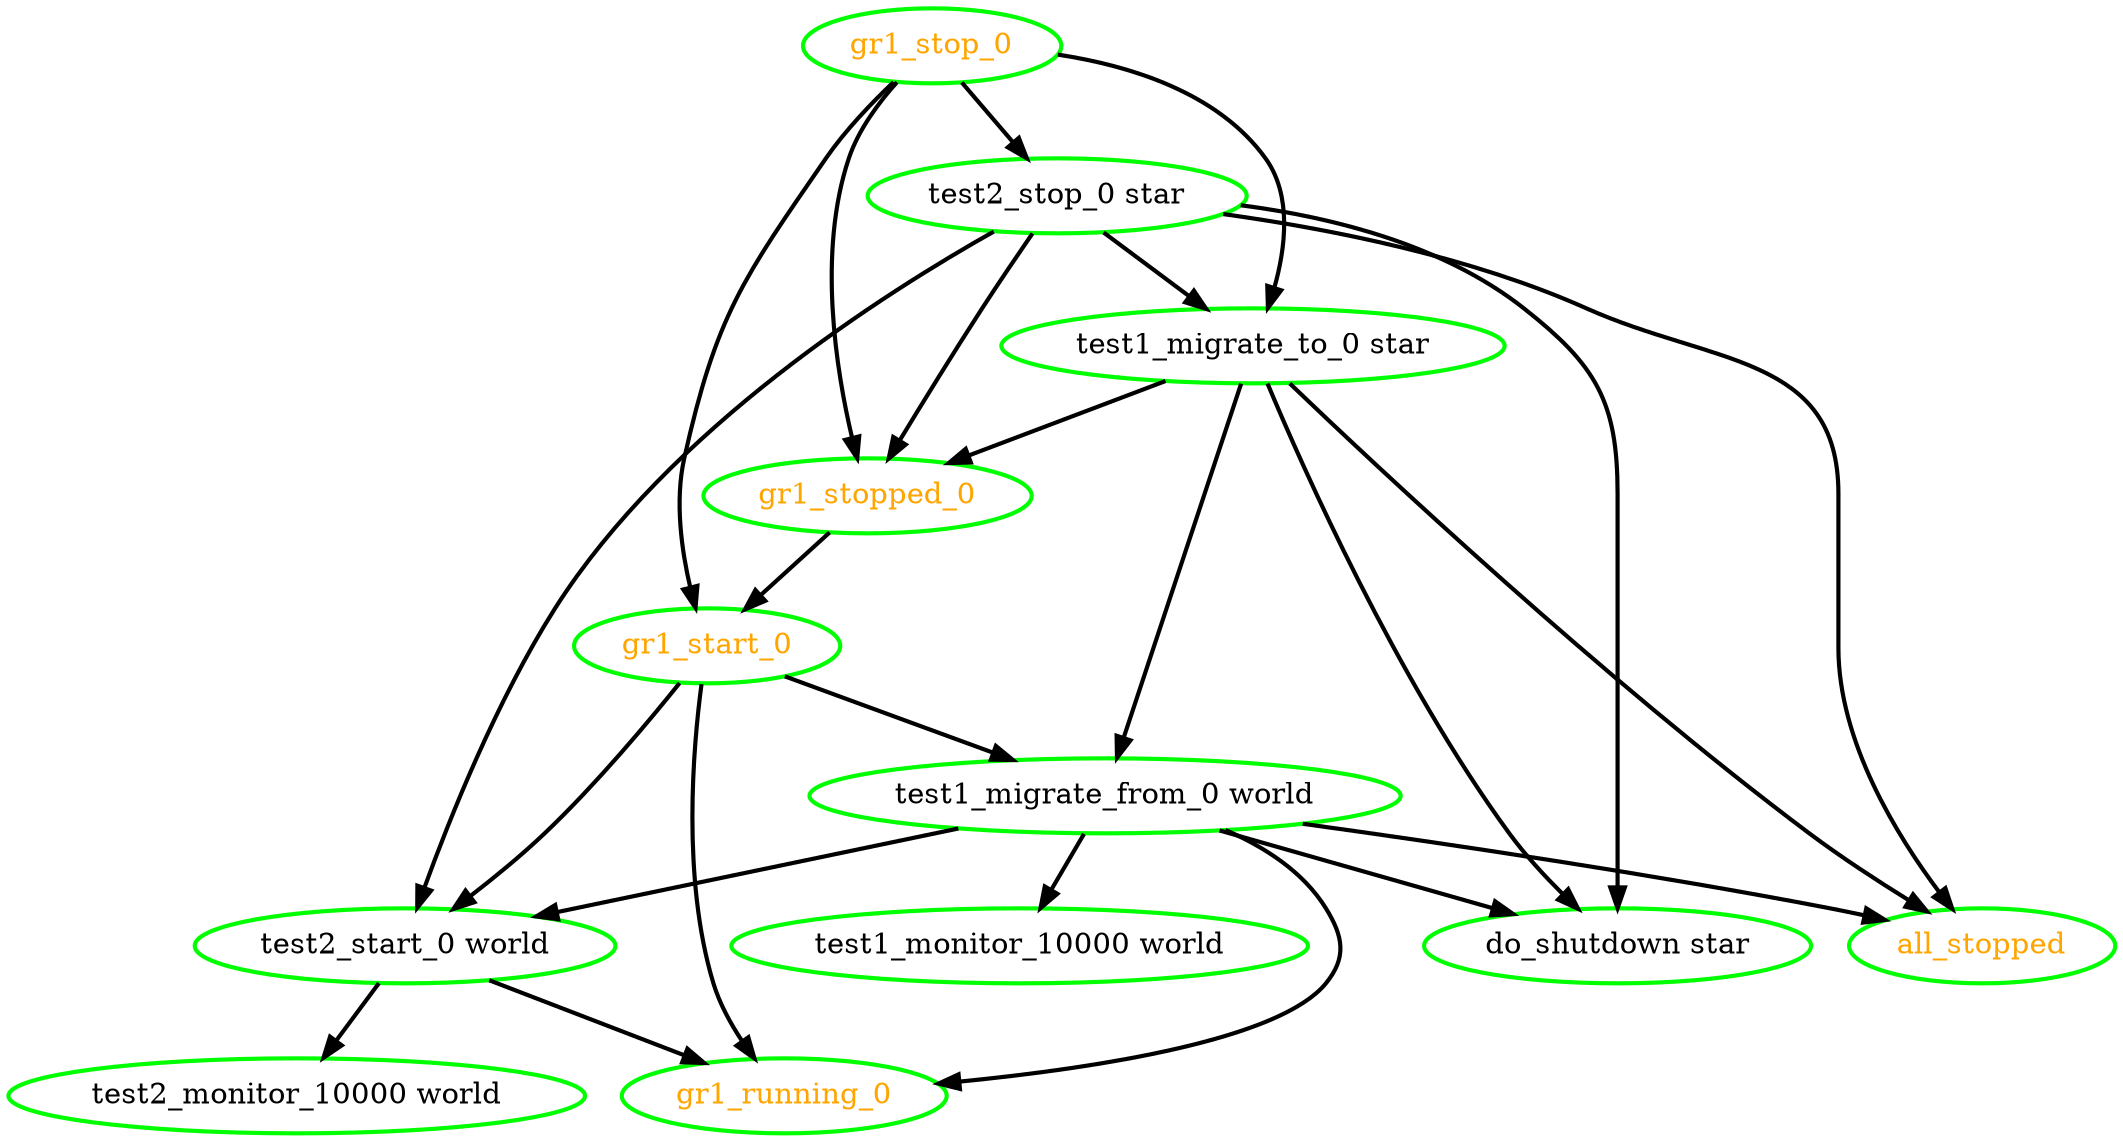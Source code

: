 digraph "g" {
"all_stopped" [ style=bold color="green" fontcolor="orange"  ]
"do_shutdown star" [ style=bold color="green" fontcolor="black"  ]
"gr1_running_0" [ style=bold color="green" fontcolor="orange"  ]
"gr1_start_0" -> "gr1_running_0" [ style = bold]
"gr1_start_0" -> "test1_migrate_from_0 world" [ style = bold]
"gr1_start_0" -> "test2_start_0 world" [ style = bold]
"gr1_start_0" [ style=bold color="green" fontcolor="orange"  ]
"gr1_stop_0" -> "gr1_start_0" [ style = bold]
"gr1_stop_0" -> "gr1_stopped_0" [ style = bold]
"gr1_stop_0" -> "test1_migrate_to_0 star" [ style = bold]
"gr1_stop_0" -> "test2_stop_0 star" [ style = bold]
"gr1_stop_0" [ style=bold color="green" fontcolor="orange"  ]
"gr1_stopped_0" -> "gr1_start_0" [ style = bold]
"gr1_stopped_0" [ style=bold color="green" fontcolor="orange"  ]
"test1_migrate_from_0 world" -> "all_stopped" [ style = bold]
"test1_migrate_from_0 world" -> "do_shutdown star" [ style = bold]
"test1_migrate_from_0 world" -> "gr1_running_0" [ style = bold]
"test1_migrate_from_0 world" -> "test1_monitor_10000 world" [ style = bold]
"test1_migrate_from_0 world" -> "test2_start_0 world" [ style = bold]
"test1_migrate_from_0 world" [ style=bold color="green" fontcolor="black"  ]
"test1_migrate_to_0 star" -> "all_stopped" [ style = bold]
"test1_migrate_to_0 star" -> "do_shutdown star" [ style = bold]
"test1_migrate_to_0 star" -> "gr1_stopped_0" [ style = bold]
"test1_migrate_to_0 star" -> "test1_migrate_from_0 world" [ style = bold]
"test1_migrate_to_0 star" [ style=bold color="green" fontcolor="black"  ]
"test1_monitor_10000 world" [ style=bold color="green" fontcolor="black"  ]
"test2_monitor_10000 world" [ style=bold color="green" fontcolor="black"  ]
"test2_start_0 world" -> "gr1_running_0" [ style = bold]
"test2_start_0 world" -> "test2_monitor_10000 world" [ style = bold]
"test2_start_0 world" [ style=bold color="green" fontcolor="black"  ]
"test2_stop_0 star" -> "all_stopped" [ style = bold]
"test2_stop_0 star" -> "do_shutdown star" [ style = bold]
"test2_stop_0 star" -> "gr1_stopped_0" [ style = bold]
"test2_stop_0 star" -> "test1_migrate_to_0 star" [ style = bold]
"test2_stop_0 star" -> "test2_start_0 world" [ style = bold]
"test2_stop_0 star" [ style=bold color="green" fontcolor="black"  ]
}

